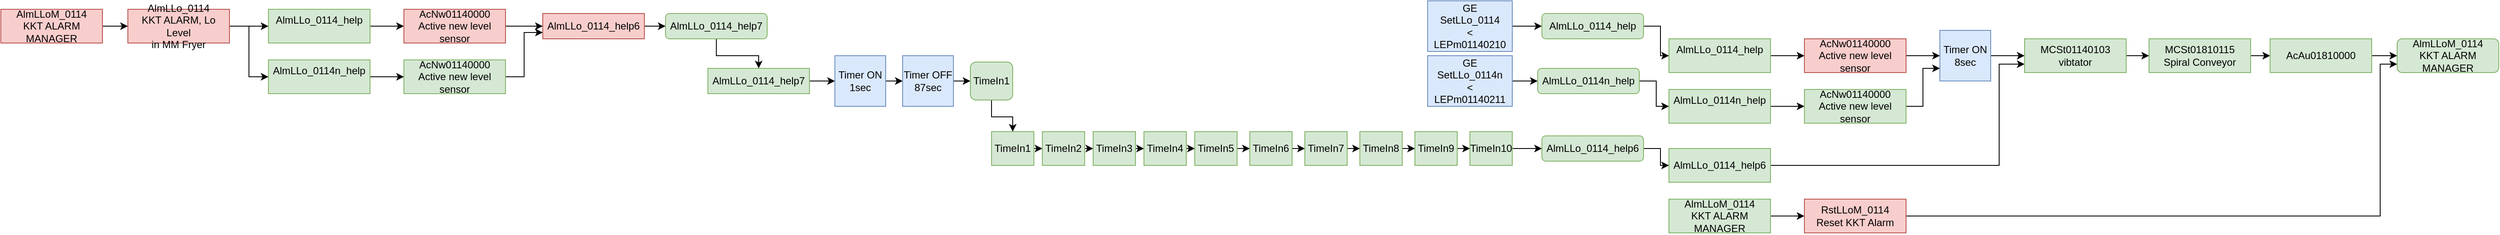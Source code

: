 <mxfile version="10.9.7" type="github"><diagram id="LTfPskMB6FygQ14IdYFB" name="Page-1"><mxGraphModel dx="3964" dy="850" grid="1" gridSize="10" guides="1" tooltips="1" connect="1" arrows="1" fold="1" page="1" pageScale="1" pageWidth="827" pageHeight="1169" math="0" shadow="0"><root><mxCell id="0"/><mxCell id="1" parent="0"/><mxCell id="zPLv-gxZRl9Jhk6KXWEK-1" value="&lt;div&gt;AlmLLoM_0114&lt;/div&gt;&lt;div&gt;KKT ALARM MANAGER&lt;br&gt;&lt;/div&gt;" style="rounded=1;whiteSpace=wrap;html=1;fillColor=#d5e8d4;strokeColor=#82b366;" vertex="1" parent="1"><mxGeometry x="690" y="200" width="120" height="40" as="geometry"/></mxCell><mxCell id="zPLv-gxZRl9Jhk6KXWEK-7" style="edgeStyle=orthogonalEdgeStyle;rounded=0;orthogonalLoop=1;jettySize=auto;html=1;" edge="1" parent="1" source="zPLv-gxZRl9Jhk6KXWEK-2" target="zPLv-gxZRl9Jhk6KXWEK-5"><mxGeometry relative="1" as="geometry"/></mxCell><mxCell id="zPLv-gxZRl9Jhk6KXWEK-2" value="&lt;div&gt;MCSt01810115&lt;/div&gt;&lt;div&gt;Spiral Conveyor&lt;br&gt;&lt;/div&gt;" style="rounded=0;whiteSpace=wrap;html=1;fillColor=#d5e8d4;strokeColor=#82b366;" vertex="1" parent="1"><mxGeometry x="397" y="200" width="120" height="40" as="geometry"/></mxCell><mxCell id="zPLv-gxZRl9Jhk6KXWEK-8" style="edgeStyle=orthogonalEdgeStyle;rounded=0;orthogonalLoop=1;jettySize=auto;html=1;entryX=0;entryY=0.5;entryDx=0;entryDy=0;" edge="1" parent="1" source="zPLv-gxZRl9Jhk6KXWEK-4" target="zPLv-gxZRl9Jhk6KXWEK-2"><mxGeometry relative="1" as="geometry"/></mxCell><mxCell id="zPLv-gxZRl9Jhk6KXWEK-4" value="&lt;div&gt;MCSt01140103&lt;/div&gt;&lt;div&gt;vibtator&lt;br&gt;&lt;/div&gt;" style="rounded=0;whiteSpace=wrap;html=1;fillColor=#d5e8d4;strokeColor=#82b366;" vertex="1" parent="1"><mxGeometry x="250" y="200" width="120" height="40" as="geometry"/></mxCell><mxCell id="zPLv-gxZRl9Jhk6KXWEK-6" style="edgeStyle=orthogonalEdgeStyle;rounded=0;orthogonalLoop=1;jettySize=auto;html=1;entryX=0;entryY=0.5;entryDx=0;entryDy=0;" edge="1" parent="1" source="zPLv-gxZRl9Jhk6KXWEK-5" target="zPLv-gxZRl9Jhk6KXWEK-1"><mxGeometry relative="1" as="geometry"/></mxCell><mxCell id="zPLv-gxZRl9Jhk6KXWEK-5" value="&lt;div&gt;AcAu01810000&lt;/div&gt;" style="rounded=0;whiteSpace=wrap;html=1;fillColor=#d5e8d4;strokeColor=#82b366;" vertex="1" parent="1"><mxGeometry x="540" y="200" width="120" height="40" as="geometry"/></mxCell><mxCell id="zPLv-gxZRl9Jhk6KXWEK-10" style="edgeStyle=orthogonalEdgeStyle;rounded=0;orthogonalLoop=1;jettySize=auto;html=1;entryX=0;entryY=0.5;entryDx=0;entryDy=0;" edge="1" parent="1" source="zPLv-gxZRl9Jhk6KXWEK-9" target="zPLv-gxZRl9Jhk6KXWEK-4"><mxGeometry relative="1" as="geometry"/></mxCell><mxCell id="zPLv-gxZRl9Jhk6KXWEK-9" value="&lt;div&gt;Timer ON&lt;/div&gt;&lt;div&gt;8sec&lt;br&gt;&lt;/div&gt;" style="rounded=0;whiteSpace=wrap;html=1;fillColor=#dae8fc;strokeColor=#6c8ebf;" vertex="1" parent="1"><mxGeometry x="150" y="190" width="60" height="60" as="geometry"/></mxCell><mxCell id="zPLv-gxZRl9Jhk6KXWEK-12" style="edgeStyle=orthogonalEdgeStyle;rounded=0;orthogonalLoop=1;jettySize=auto;html=1;" edge="1" parent="1" source="zPLv-gxZRl9Jhk6KXWEK-11" target="zPLv-gxZRl9Jhk6KXWEK-9"><mxGeometry relative="1" as="geometry"/></mxCell><mxCell id="zPLv-gxZRl9Jhk6KXWEK-11" value="&lt;div&gt;AcNw01140000&lt;/div&gt;&lt;div&gt;Active new level sensor&lt;br&gt;&lt;/div&gt;" style="rounded=0;whiteSpace=wrap;html=1;fillColor=#f8cecc;strokeColor=#b85450;" vertex="1" parent="1"><mxGeometry x="-10" y="200" width="120" height="40" as="geometry"/></mxCell><mxCell id="zPLv-gxZRl9Jhk6KXWEK-14" style="edgeStyle=orthogonalEdgeStyle;rounded=0;orthogonalLoop=1;jettySize=auto;html=1;entryX=0;entryY=0.75;entryDx=0;entryDy=0;" edge="1" parent="1" source="zPLv-gxZRl9Jhk6KXWEK-13" target="zPLv-gxZRl9Jhk6KXWEK-9"><mxGeometry relative="1" as="geometry"/></mxCell><mxCell id="zPLv-gxZRl9Jhk6KXWEK-13" value="&lt;div&gt;AcNw01140000&lt;/div&gt;&lt;div&gt;Active new level sensor&lt;br&gt;&lt;/div&gt;" style="rounded=0;whiteSpace=wrap;html=1;fillColor=#d5e8d4;strokeColor=#82b366;" vertex="1" parent="1"><mxGeometry x="-10" y="260" width="120" height="40" as="geometry"/></mxCell><mxCell id="zPLv-gxZRl9Jhk6KXWEK-17" style="edgeStyle=orthogonalEdgeStyle;rounded=0;orthogonalLoop=1;jettySize=auto;html=1;entryX=0;entryY=0.5;entryDx=0;entryDy=0;" edge="1" parent="1" source="zPLv-gxZRl9Jhk6KXWEK-15" target="zPLv-gxZRl9Jhk6KXWEK-11"><mxGeometry relative="1" as="geometry"/></mxCell><mxCell id="zPLv-gxZRl9Jhk6KXWEK-15" value="&lt;div&gt;AlmLLo_0114_help&lt;/div&gt;&lt;div&gt;&lt;br&gt;&lt;/div&gt;" style="rounded=0;whiteSpace=wrap;html=1;fillColor=#d5e8d4;strokeColor=#82b366;" vertex="1" parent="1"><mxGeometry x="-170" y="200" width="120" height="40" as="geometry"/></mxCell><mxCell id="zPLv-gxZRl9Jhk6KXWEK-18" style="edgeStyle=orthogonalEdgeStyle;rounded=0;orthogonalLoop=1;jettySize=auto;html=1;entryX=0;entryY=0.5;entryDx=0;entryDy=0;" edge="1" parent="1" source="zPLv-gxZRl9Jhk6KXWEK-16" target="zPLv-gxZRl9Jhk6KXWEK-13"><mxGeometry relative="1" as="geometry"/></mxCell><mxCell id="zPLv-gxZRl9Jhk6KXWEK-16" value="&lt;div&gt;AlmLLo_0114n_help&lt;/div&gt;&lt;div&gt;&lt;br&gt;&lt;/div&gt;" style="rounded=0;whiteSpace=wrap;html=1;fillColor=#d5e8d4;strokeColor=#82b366;" vertex="1" parent="1"><mxGeometry x="-170" y="260" width="120" height="40" as="geometry"/></mxCell><mxCell id="zPLv-gxZRl9Jhk6KXWEK-20" style="edgeStyle=orthogonalEdgeStyle;rounded=0;orthogonalLoop=1;jettySize=auto;html=1;entryX=0;entryY=0.75;entryDx=0;entryDy=0;" edge="1" parent="1" source="zPLv-gxZRl9Jhk6KXWEK-19" target="zPLv-gxZRl9Jhk6KXWEK-4"><mxGeometry relative="1" as="geometry"><Array as="points"><mxPoint x="220" y="350"/><mxPoint x="220" y="230"/></Array></mxGeometry></mxCell><mxCell id="zPLv-gxZRl9Jhk6KXWEK-19" value="AlmLLo_0114_help6" style="rounded=0;whiteSpace=wrap;html=1;fillColor=#d5e8d4;strokeColor=#82b366;" vertex="1" parent="1"><mxGeometry x="-170" y="330" width="120" height="40" as="geometry"/></mxCell><mxCell id="zPLv-gxZRl9Jhk6KXWEK-23" style="edgeStyle=orthogonalEdgeStyle;rounded=0;orthogonalLoop=1;jettySize=auto;html=1;" edge="1" parent="1" source="zPLv-gxZRl9Jhk6KXWEK-21" target="zPLv-gxZRl9Jhk6KXWEK-22"><mxGeometry relative="1" as="geometry"/></mxCell><mxCell id="zPLv-gxZRl9Jhk6KXWEK-21" value="&lt;div&gt;AlmLLoM_0114&lt;/div&gt;&lt;div&gt;KKT ALARM MANAGER&lt;br&gt;&lt;/div&gt;" style="rounded=0;whiteSpace=wrap;html=1;fillColor=#d5e8d4;strokeColor=#82b366;" vertex="1" parent="1"><mxGeometry x="-170" y="390" width="120" height="40" as="geometry"/></mxCell><mxCell id="zPLv-gxZRl9Jhk6KXWEK-24" style="edgeStyle=orthogonalEdgeStyle;rounded=0;orthogonalLoop=1;jettySize=auto;html=1;entryX=0;entryY=0.75;entryDx=0;entryDy=0;" edge="1" parent="1" source="zPLv-gxZRl9Jhk6KXWEK-22" target="zPLv-gxZRl9Jhk6KXWEK-1"><mxGeometry relative="1" as="geometry"><Array as="points"><mxPoint x="670" y="410"/><mxPoint x="670" y="230"/></Array></mxGeometry></mxCell><mxCell id="zPLv-gxZRl9Jhk6KXWEK-22" value="&lt;div&gt;RstLLoM_0114&lt;/div&gt;&lt;div&gt;Reset KKT Alarm&lt;br&gt;&lt;/div&gt;" style="rounded=0;whiteSpace=wrap;html=1;fillColor=#f8cecc;strokeColor=#b85450;" vertex="1" parent="1"><mxGeometry x="-10" y="390" width="120" height="40" as="geometry"/></mxCell><mxCell id="zPLv-gxZRl9Jhk6KXWEK-29" style="edgeStyle=orthogonalEdgeStyle;rounded=0;orthogonalLoop=1;jettySize=auto;html=1;" edge="1" parent="1" source="zPLv-gxZRl9Jhk6KXWEK-26" target="zPLv-gxZRl9Jhk6KXWEK-27"><mxGeometry relative="1" as="geometry"/></mxCell><mxCell id="zPLv-gxZRl9Jhk6KXWEK-26" value="&lt;div&gt;GE&lt;/div&gt;&lt;div&gt;SetLLo_0114&lt;/div&gt;&lt;div&gt;&amp;lt;&lt;/div&gt;&lt;div&gt;LEPm01140210&lt;br&gt;&lt;/div&gt;" style="rounded=0;whiteSpace=wrap;html=1;fillColor=#dae8fc;strokeColor=#6c8ebf;" vertex="1" parent="1"><mxGeometry x="-455" y="155" width="100" height="60" as="geometry"/></mxCell><mxCell id="zPLv-gxZRl9Jhk6KXWEK-35" style="edgeStyle=orthogonalEdgeStyle;rounded=0;orthogonalLoop=1;jettySize=auto;html=1;exitX=1;exitY=0.5;exitDx=0;exitDy=0;entryX=0;entryY=0.5;entryDx=0;entryDy=0;" edge="1" parent="1" source="zPLv-gxZRl9Jhk6KXWEK-27" target="zPLv-gxZRl9Jhk6KXWEK-15"><mxGeometry relative="1" as="geometry"/></mxCell><mxCell id="zPLv-gxZRl9Jhk6KXWEK-27" value="AlmLLo_0114_help" style="rounded=1;whiteSpace=wrap;html=1;fillColor=#d5e8d4;strokeColor=#82b366;" vertex="1" parent="1"><mxGeometry x="-320" y="170" width="120" height="30" as="geometry"/></mxCell><mxCell id="zPLv-gxZRl9Jhk6KXWEK-31" style="edgeStyle=orthogonalEdgeStyle;rounded=0;orthogonalLoop=1;jettySize=auto;html=1;" edge="1" parent="1" source="zPLv-gxZRl9Jhk6KXWEK-32" target="zPLv-gxZRl9Jhk6KXWEK-33"><mxGeometry relative="1" as="geometry"/></mxCell><mxCell id="zPLv-gxZRl9Jhk6KXWEK-32" value="&lt;div&gt;GE&lt;/div&gt;&lt;div&gt;SetLLo_0114n&lt;/div&gt;&lt;div&gt;&amp;lt;&lt;/div&gt;&lt;div&gt;LEPm01140211&lt;br&gt;&lt;/div&gt;" style="rounded=0;whiteSpace=wrap;html=1;fillColor=#dae8fc;strokeColor=#6c8ebf;" vertex="1" parent="1"><mxGeometry x="-455" y="220" width="100" height="60" as="geometry"/></mxCell><mxCell id="zPLv-gxZRl9Jhk6KXWEK-34" style="edgeStyle=orthogonalEdgeStyle;rounded=0;orthogonalLoop=1;jettySize=auto;html=1;" edge="1" parent="1" source="zPLv-gxZRl9Jhk6KXWEK-33" target="zPLv-gxZRl9Jhk6KXWEK-16"><mxGeometry relative="1" as="geometry"/></mxCell><mxCell id="zPLv-gxZRl9Jhk6KXWEK-33" value="AlmLLo_0114n_help" style="rounded=1;whiteSpace=wrap;html=1;fillColor=#d5e8d4;strokeColor=#82b366;" vertex="1" parent="1"><mxGeometry x="-325" y="235" width="120" height="30" as="geometry"/></mxCell><mxCell id="zPLv-gxZRl9Jhk6KXWEK-40" style="edgeStyle=orthogonalEdgeStyle;rounded=0;orthogonalLoop=1;jettySize=auto;html=1;entryX=0;entryY=0.5;entryDx=0;entryDy=0;" edge="1" parent="1" source="zPLv-gxZRl9Jhk6KXWEK-37" target="zPLv-gxZRl9Jhk6KXWEK-19"><mxGeometry relative="1" as="geometry"/></mxCell><mxCell id="zPLv-gxZRl9Jhk6KXWEK-37" value="AlmLLo_0114_help6" style="rounded=1;whiteSpace=wrap;html=1;fillColor=#d5e8d4;strokeColor=#82b366;" vertex="1" parent="1"><mxGeometry x="-320" y="315" width="120" height="30" as="geometry"/></mxCell><mxCell id="zPLv-gxZRl9Jhk6KXWEK-44" style="edgeStyle=orthogonalEdgeStyle;rounded=0;orthogonalLoop=1;jettySize=auto;html=1;" edge="1" parent="1" source="zPLv-gxZRl9Jhk6KXWEK-43" target="zPLv-gxZRl9Jhk6KXWEK-37"><mxGeometry relative="1" as="geometry"/></mxCell><mxCell id="zPLv-gxZRl9Jhk6KXWEK-43" value="TimeIn10" style="rounded=0;whiteSpace=wrap;html=1;fillColor=#d5e8d4;strokeColor=#82b366;" vertex="1" parent="1"><mxGeometry x="-405" y="310" width="50" height="40" as="geometry"/></mxCell><mxCell id="zPLv-gxZRl9Jhk6KXWEK-46" style="edgeStyle=orthogonalEdgeStyle;rounded=0;orthogonalLoop=1;jettySize=auto;html=1;exitX=1;exitY=0.5;exitDx=0;exitDy=0;entryX=0;entryY=0.5;entryDx=0;entryDy=0;" edge="1" parent="1" source="zPLv-gxZRl9Jhk6KXWEK-45" target="zPLv-gxZRl9Jhk6KXWEK-43"><mxGeometry relative="1" as="geometry"/></mxCell><mxCell id="zPLv-gxZRl9Jhk6KXWEK-45" value="TimeIn9" style="rounded=0;whiteSpace=wrap;html=1;fillColor=#d5e8d4;strokeColor=#82b366;" vertex="1" parent="1"><mxGeometry x="-470" y="310" width="50" height="40" as="geometry"/></mxCell><mxCell id="zPLv-gxZRl9Jhk6KXWEK-48" style="edgeStyle=orthogonalEdgeStyle;rounded=0;orthogonalLoop=1;jettySize=auto;html=1;exitX=1;exitY=0.5;exitDx=0;exitDy=0;entryX=0;entryY=0.5;entryDx=0;entryDy=0;" edge="1" parent="1" source="zPLv-gxZRl9Jhk6KXWEK-47" target="zPLv-gxZRl9Jhk6KXWEK-45"><mxGeometry relative="1" as="geometry"/></mxCell><mxCell id="zPLv-gxZRl9Jhk6KXWEK-47" value="TimeIn8" style="rounded=0;whiteSpace=wrap;html=1;fillColor=#d5e8d4;strokeColor=#82b366;" vertex="1" parent="1"><mxGeometry x="-535" y="310" width="50" height="40" as="geometry"/></mxCell><mxCell id="zPLv-gxZRl9Jhk6KXWEK-50" style="edgeStyle=orthogonalEdgeStyle;rounded=0;orthogonalLoop=1;jettySize=auto;html=1;exitX=1;exitY=0.5;exitDx=0;exitDy=0;entryX=0;entryY=0.5;entryDx=0;entryDy=0;" edge="1" parent="1" source="zPLv-gxZRl9Jhk6KXWEK-49" target="zPLv-gxZRl9Jhk6KXWEK-47"><mxGeometry relative="1" as="geometry"/></mxCell><mxCell id="zPLv-gxZRl9Jhk6KXWEK-49" value="TimeIn7" style="rounded=0;whiteSpace=wrap;html=1;fillColor=#d5e8d4;strokeColor=#82b366;" vertex="1" parent="1"><mxGeometry x="-600" y="310" width="50" height="40" as="geometry"/></mxCell><mxCell id="zPLv-gxZRl9Jhk6KXWEK-52" style="edgeStyle=orthogonalEdgeStyle;rounded=0;orthogonalLoop=1;jettySize=auto;html=1;exitX=1;exitY=0.5;exitDx=0;exitDy=0;entryX=0;entryY=0.5;entryDx=0;entryDy=0;" edge="1" parent="1" source="zPLv-gxZRl9Jhk6KXWEK-51" target="zPLv-gxZRl9Jhk6KXWEK-49"><mxGeometry relative="1" as="geometry"/></mxCell><mxCell id="zPLv-gxZRl9Jhk6KXWEK-51" value="TimeIn6" style="rounded=0;whiteSpace=wrap;html=1;fillColor=#d5e8d4;strokeColor=#82b366;" vertex="1" parent="1"><mxGeometry x="-665" y="310" width="50" height="40" as="geometry"/></mxCell><mxCell id="zPLv-gxZRl9Jhk6KXWEK-54" style="edgeStyle=orthogonalEdgeStyle;rounded=0;orthogonalLoop=1;jettySize=auto;html=1;exitX=1;exitY=0.5;exitDx=0;exitDy=0;entryX=0;entryY=0.5;entryDx=0;entryDy=0;" edge="1" parent="1" source="zPLv-gxZRl9Jhk6KXWEK-53" target="zPLv-gxZRl9Jhk6KXWEK-51"><mxGeometry relative="1" as="geometry"/></mxCell><mxCell id="zPLv-gxZRl9Jhk6KXWEK-53" value="TimeIn5" style="rounded=0;whiteSpace=wrap;html=1;fillColor=#d5e8d4;strokeColor=#82b366;" vertex="1" parent="1"><mxGeometry x="-730" y="310" width="50" height="40" as="geometry"/></mxCell><mxCell id="zPLv-gxZRl9Jhk6KXWEK-56" style="edgeStyle=orthogonalEdgeStyle;rounded=0;orthogonalLoop=1;jettySize=auto;html=1;exitX=1;exitY=0.5;exitDx=0;exitDy=0;entryX=0;entryY=0.5;entryDx=0;entryDy=0;" edge="1" parent="1" source="zPLv-gxZRl9Jhk6KXWEK-55" target="zPLv-gxZRl9Jhk6KXWEK-53"><mxGeometry relative="1" as="geometry"/></mxCell><mxCell id="zPLv-gxZRl9Jhk6KXWEK-55" value="TimeIn4" style="rounded=0;whiteSpace=wrap;html=1;fillColor=#d5e8d4;strokeColor=#82b366;" vertex="1" parent="1"><mxGeometry x="-790" y="310" width="50" height="40" as="geometry"/></mxCell><mxCell id="zPLv-gxZRl9Jhk6KXWEK-58" style="edgeStyle=orthogonalEdgeStyle;rounded=0;orthogonalLoop=1;jettySize=auto;html=1;exitX=1;exitY=0.5;exitDx=0;exitDy=0;entryX=0;entryY=0.5;entryDx=0;entryDy=0;" edge="1" parent="1" source="zPLv-gxZRl9Jhk6KXWEK-57" target="zPLv-gxZRl9Jhk6KXWEK-55"><mxGeometry relative="1" as="geometry"/></mxCell><mxCell id="zPLv-gxZRl9Jhk6KXWEK-57" value="TimeIn3" style="rounded=0;whiteSpace=wrap;html=1;fillColor=#d5e8d4;strokeColor=#82b366;" vertex="1" parent="1"><mxGeometry x="-850" y="310" width="50" height="40" as="geometry"/></mxCell><mxCell id="zPLv-gxZRl9Jhk6KXWEK-60" style="edgeStyle=orthogonalEdgeStyle;rounded=0;orthogonalLoop=1;jettySize=auto;html=1;exitX=1;exitY=0.5;exitDx=0;exitDy=0;entryX=0;entryY=0.5;entryDx=0;entryDy=0;" edge="1" parent="1" source="zPLv-gxZRl9Jhk6KXWEK-59" target="zPLv-gxZRl9Jhk6KXWEK-57"><mxGeometry relative="1" as="geometry"/></mxCell><mxCell id="zPLv-gxZRl9Jhk6KXWEK-59" value="TimeIn2" style="rounded=0;whiteSpace=wrap;html=1;fillColor=#d5e8d4;strokeColor=#82b366;" vertex="1" parent="1"><mxGeometry x="-910" y="310" width="50" height="40" as="geometry"/></mxCell><mxCell id="zPLv-gxZRl9Jhk6KXWEK-62" style="edgeStyle=orthogonalEdgeStyle;rounded=0;orthogonalLoop=1;jettySize=auto;html=1;exitX=1;exitY=0.5;exitDx=0;exitDy=0;entryX=0;entryY=0.5;entryDx=0;entryDy=0;" edge="1" parent="1" source="zPLv-gxZRl9Jhk6KXWEK-61" target="zPLv-gxZRl9Jhk6KXWEK-59"><mxGeometry relative="1" as="geometry"/></mxCell><mxCell id="zPLv-gxZRl9Jhk6KXWEK-61" value="TimeIn1" style="rounded=0;whiteSpace=wrap;html=1;fillColor=#d5e8d4;strokeColor=#82b366;" vertex="1" parent="1"><mxGeometry x="-970" y="310" width="50" height="40" as="geometry"/></mxCell><mxCell id="zPLv-gxZRl9Jhk6KXWEK-72" style="edgeStyle=orthogonalEdgeStyle;rounded=0;orthogonalLoop=1;jettySize=auto;html=1;" edge="1" parent="1" source="zPLv-gxZRl9Jhk6KXWEK-63" target="zPLv-gxZRl9Jhk6KXWEK-70"><mxGeometry relative="1" as="geometry"/></mxCell><mxCell id="zPLv-gxZRl9Jhk6KXWEK-63" value="AlmLLo_0114_help7" style="rounded=1;whiteSpace=wrap;html=1;fillColor=#d5e8d4;strokeColor=#82b366;" vertex="1" parent="1"><mxGeometry x="-1355" y="170" width="120" height="30" as="geometry"/></mxCell><mxCell id="zPLv-gxZRl9Jhk6KXWEK-66" style="edgeStyle=orthogonalEdgeStyle;rounded=0;orthogonalLoop=1;jettySize=auto;html=1;entryX=0;entryY=0.5;entryDx=0;entryDy=0;" edge="1" parent="1" source="zPLv-gxZRl9Jhk6KXWEK-64" target="zPLv-gxZRl9Jhk6KXWEK-65"><mxGeometry relative="1" as="geometry"/></mxCell><mxCell id="zPLv-gxZRl9Jhk6KXWEK-64" value="&lt;div&gt;Timer ON&lt;/div&gt;&lt;div&gt;1sec&lt;br&gt;&lt;/div&gt;" style="rounded=0;whiteSpace=wrap;html=1;fillColor=#dae8fc;strokeColor=#6c8ebf;" vertex="1" parent="1"><mxGeometry x="-1155" y="220" width="60" height="60" as="geometry"/></mxCell><mxCell id="zPLv-gxZRl9Jhk6KXWEK-69" style="edgeStyle=orthogonalEdgeStyle;rounded=0;orthogonalLoop=1;jettySize=auto;html=1;entryX=0;entryY=0.5;entryDx=0;entryDy=0;" edge="1" parent="1" source="zPLv-gxZRl9Jhk6KXWEK-65" target="zPLv-gxZRl9Jhk6KXWEK-68"><mxGeometry relative="1" as="geometry"/></mxCell><mxCell id="zPLv-gxZRl9Jhk6KXWEK-65" value="&lt;div&gt;Timer OFF&lt;/div&gt;&lt;div&gt;87sec&lt;br&gt;&lt;/div&gt;" style="rounded=0;whiteSpace=wrap;html=1;fillColor=#dae8fc;strokeColor=#6c8ebf;" vertex="1" parent="1"><mxGeometry x="-1075" y="220" width="60" height="60" as="geometry"/></mxCell><mxCell id="zPLv-gxZRl9Jhk6KXWEK-73" style="edgeStyle=orthogonalEdgeStyle;rounded=0;orthogonalLoop=1;jettySize=auto;html=1;" edge="1" parent="1" source="zPLv-gxZRl9Jhk6KXWEK-68" target="zPLv-gxZRl9Jhk6KXWEK-61"><mxGeometry relative="1" as="geometry"/></mxCell><mxCell id="zPLv-gxZRl9Jhk6KXWEK-68" value="TimeIn1" style="rounded=1;whiteSpace=wrap;html=1;fillColor=#d5e8d4;strokeColor=#82b366;" vertex="1" parent="1"><mxGeometry x="-995" y="227.5" width="50" height="45" as="geometry"/></mxCell><mxCell id="zPLv-gxZRl9Jhk6KXWEK-71" style="edgeStyle=orthogonalEdgeStyle;rounded=0;orthogonalLoop=1;jettySize=auto;html=1;" edge="1" parent="1" source="zPLv-gxZRl9Jhk6KXWEK-70" target="zPLv-gxZRl9Jhk6KXWEK-64"><mxGeometry relative="1" as="geometry"/></mxCell><mxCell id="zPLv-gxZRl9Jhk6KXWEK-70" value="AlmLLo_0114_help7" style="rounded=0;whiteSpace=wrap;html=1;fillColor=#d5e8d4;strokeColor=#82b366;" vertex="1" parent="1"><mxGeometry x="-1305" y="235" width="120" height="30" as="geometry"/></mxCell><mxCell id="zPLv-gxZRl9Jhk6KXWEK-75" style="edgeStyle=orthogonalEdgeStyle;rounded=0;orthogonalLoop=1;jettySize=auto;html=1;entryX=0;entryY=0.5;entryDx=0;entryDy=0;" edge="1" parent="1" source="zPLv-gxZRl9Jhk6KXWEK-74" target="zPLv-gxZRl9Jhk6KXWEK-63"><mxGeometry relative="1" as="geometry"/></mxCell><mxCell id="zPLv-gxZRl9Jhk6KXWEK-74" value="AlmLLo_0114_help6" style="rounded=0;whiteSpace=wrap;html=1;fillColor=#f8cecc;strokeColor=#b85450;" vertex="1" parent="1"><mxGeometry x="-1500" y="170" width="120" height="30" as="geometry"/></mxCell><mxCell id="zPLv-gxZRl9Jhk6KXWEK-82" style="edgeStyle=orthogonalEdgeStyle;rounded=0;orthogonalLoop=1;jettySize=auto;html=1;" edge="1" parent="1" source="zPLv-gxZRl9Jhk6KXWEK-76" target="zPLv-gxZRl9Jhk6KXWEK-79"><mxGeometry relative="1" as="geometry"/></mxCell><mxCell id="zPLv-gxZRl9Jhk6KXWEK-76" value="&lt;div&gt;AlmLLo_0114_help&lt;/div&gt;&lt;div&gt;&lt;br&gt;&lt;/div&gt;" style="rounded=0;whiteSpace=wrap;html=1;fillColor=#d5e8d4;strokeColor=#82b366;" vertex="1" parent="1"><mxGeometry x="-1824" y="165" width="120" height="40" as="geometry"/></mxCell><mxCell id="zPLv-gxZRl9Jhk6KXWEK-83" style="edgeStyle=orthogonalEdgeStyle;rounded=0;orthogonalLoop=1;jettySize=auto;html=1;" edge="1" parent="1" source="zPLv-gxZRl9Jhk6KXWEK-77" target="zPLv-gxZRl9Jhk6KXWEK-78"><mxGeometry relative="1" as="geometry"/></mxCell><mxCell id="zPLv-gxZRl9Jhk6KXWEK-77" value="&lt;div&gt;AlmLLo_0114n_help&lt;/div&gt;&lt;div&gt;&lt;br&gt;&lt;/div&gt;" style="rounded=0;whiteSpace=wrap;html=1;fillColor=#d5e8d4;strokeColor=#82b366;" vertex="1" parent="1"><mxGeometry x="-1824" y="225" width="120" height="40" as="geometry"/></mxCell><mxCell id="zPLv-gxZRl9Jhk6KXWEK-81" style="edgeStyle=orthogonalEdgeStyle;rounded=0;orthogonalLoop=1;jettySize=auto;html=1;entryX=0;entryY=0.75;entryDx=0;entryDy=0;" edge="1" parent="1" source="zPLv-gxZRl9Jhk6KXWEK-78" target="zPLv-gxZRl9Jhk6KXWEK-74"><mxGeometry relative="1" as="geometry"/></mxCell><mxCell id="zPLv-gxZRl9Jhk6KXWEK-78" value="&lt;div&gt;AcNw01140000&lt;/div&gt;&lt;div&gt;Active new level sensor&lt;br&gt;&lt;/div&gt;" style="rounded=0;whiteSpace=wrap;html=1;fillColor=#d5e8d4;strokeColor=#82b366;" vertex="1" parent="1"><mxGeometry x="-1664" y="225" width="120" height="40" as="geometry"/></mxCell><mxCell id="zPLv-gxZRl9Jhk6KXWEK-80" style="edgeStyle=orthogonalEdgeStyle;rounded=0;orthogonalLoop=1;jettySize=auto;html=1;entryX=0;entryY=0.5;entryDx=0;entryDy=0;" edge="1" parent="1" source="zPLv-gxZRl9Jhk6KXWEK-79" target="zPLv-gxZRl9Jhk6KXWEK-74"><mxGeometry relative="1" as="geometry"/></mxCell><mxCell id="zPLv-gxZRl9Jhk6KXWEK-79" value="&lt;div&gt;AcNw01140000&lt;/div&gt;&lt;div&gt;Active new level sensor&lt;br&gt;&lt;/div&gt;" style="rounded=0;whiteSpace=wrap;html=1;fillColor=#f8cecc;strokeColor=#b85450;" vertex="1" parent="1"><mxGeometry x="-1664" y="165" width="120" height="40" as="geometry"/></mxCell><mxCell id="zPLv-gxZRl9Jhk6KXWEK-85" style="edgeStyle=orthogonalEdgeStyle;rounded=0;orthogonalLoop=1;jettySize=auto;html=1;entryX=0;entryY=0.5;entryDx=0;entryDy=0;" edge="1" parent="1" source="zPLv-gxZRl9Jhk6KXWEK-84" target="zPLv-gxZRl9Jhk6KXWEK-76"><mxGeometry relative="1" as="geometry"/></mxCell><mxCell id="zPLv-gxZRl9Jhk6KXWEK-86" style="edgeStyle=orthogonalEdgeStyle;rounded=0;orthogonalLoop=1;jettySize=auto;html=1;entryX=0;entryY=0.5;entryDx=0;entryDy=0;" edge="1" parent="1" source="zPLv-gxZRl9Jhk6KXWEK-84" target="zPLv-gxZRl9Jhk6KXWEK-77"><mxGeometry relative="1" as="geometry"/></mxCell><mxCell id="zPLv-gxZRl9Jhk6KXWEK-84" value="&lt;div&gt;AlmLLo_0114&lt;/div&gt;&lt;div&gt;KKT ALARM, Lo Level&lt;/div&gt;&lt;div&gt;in MM Fryer&lt;br&gt;&lt;/div&gt;" style="rounded=0;whiteSpace=wrap;html=1;fillColor=#f8cecc;strokeColor=#b85450;" vertex="1" parent="1"><mxGeometry x="-1990" y="165" width="120" height="40" as="geometry"/></mxCell><mxCell id="zPLv-gxZRl9Jhk6KXWEK-88" style="edgeStyle=orthogonalEdgeStyle;rounded=0;orthogonalLoop=1;jettySize=auto;html=1;" edge="1" parent="1" source="zPLv-gxZRl9Jhk6KXWEK-87" target="zPLv-gxZRl9Jhk6KXWEK-84"><mxGeometry relative="1" as="geometry"/></mxCell><mxCell id="zPLv-gxZRl9Jhk6KXWEK-87" value="&lt;div&gt;AlmLLoM_0114&lt;/div&gt;KKT ALARM MANAGER" style="rounded=0;whiteSpace=wrap;html=1;fillColor=#f8cecc;strokeColor=#b85450;" vertex="1" parent="1"><mxGeometry x="-2140" y="165" width="120" height="40" as="geometry"/></mxCell></root></mxGraphModel></diagram></mxfile>